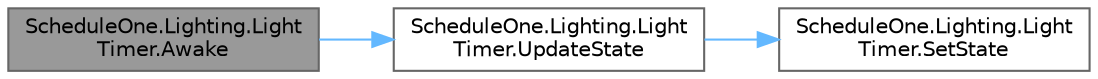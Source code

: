 digraph "ScheduleOne.Lighting.LightTimer.Awake"
{
 // LATEX_PDF_SIZE
  bgcolor="transparent";
  edge [fontname=Helvetica,fontsize=10,labelfontname=Helvetica,labelfontsize=10];
  node [fontname=Helvetica,fontsize=10,shape=box,height=0.2,width=0.4];
  rankdir="LR";
  Node1 [id="Node000001",label="ScheduleOne.Lighting.Light\lTimer.Awake",height=0.2,width=0.4,color="gray40", fillcolor="grey60", style="filled", fontcolor="black",tooltip=" "];
  Node1 -> Node2 [id="edge1_Node000001_Node000002",color="steelblue1",style="solid",tooltip=" "];
  Node2 [id="Node000002",label="ScheduleOne.Lighting.Light\lTimer.UpdateState",height=0.2,width=0.4,color="grey40", fillcolor="white", style="filled",URL="$class_schedule_one_1_1_lighting_1_1_light_timer.html#a570c43764224cddbd750ccd65033af77",tooltip=" "];
  Node2 -> Node3 [id="edge2_Node000002_Node000003",color="steelblue1",style="solid",tooltip=" "];
  Node3 [id="Node000003",label="ScheduleOne.Lighting.Light\lTimer.SetState",height=0.2,width=0.4,color="grey40", fillcolor="white", style="filled",URL="$class_schedule_one_1_1_lighting_1_1_light_timer.html#a461f87aaa904560a5962aefe7939c35d",tooltip=" "];
}
